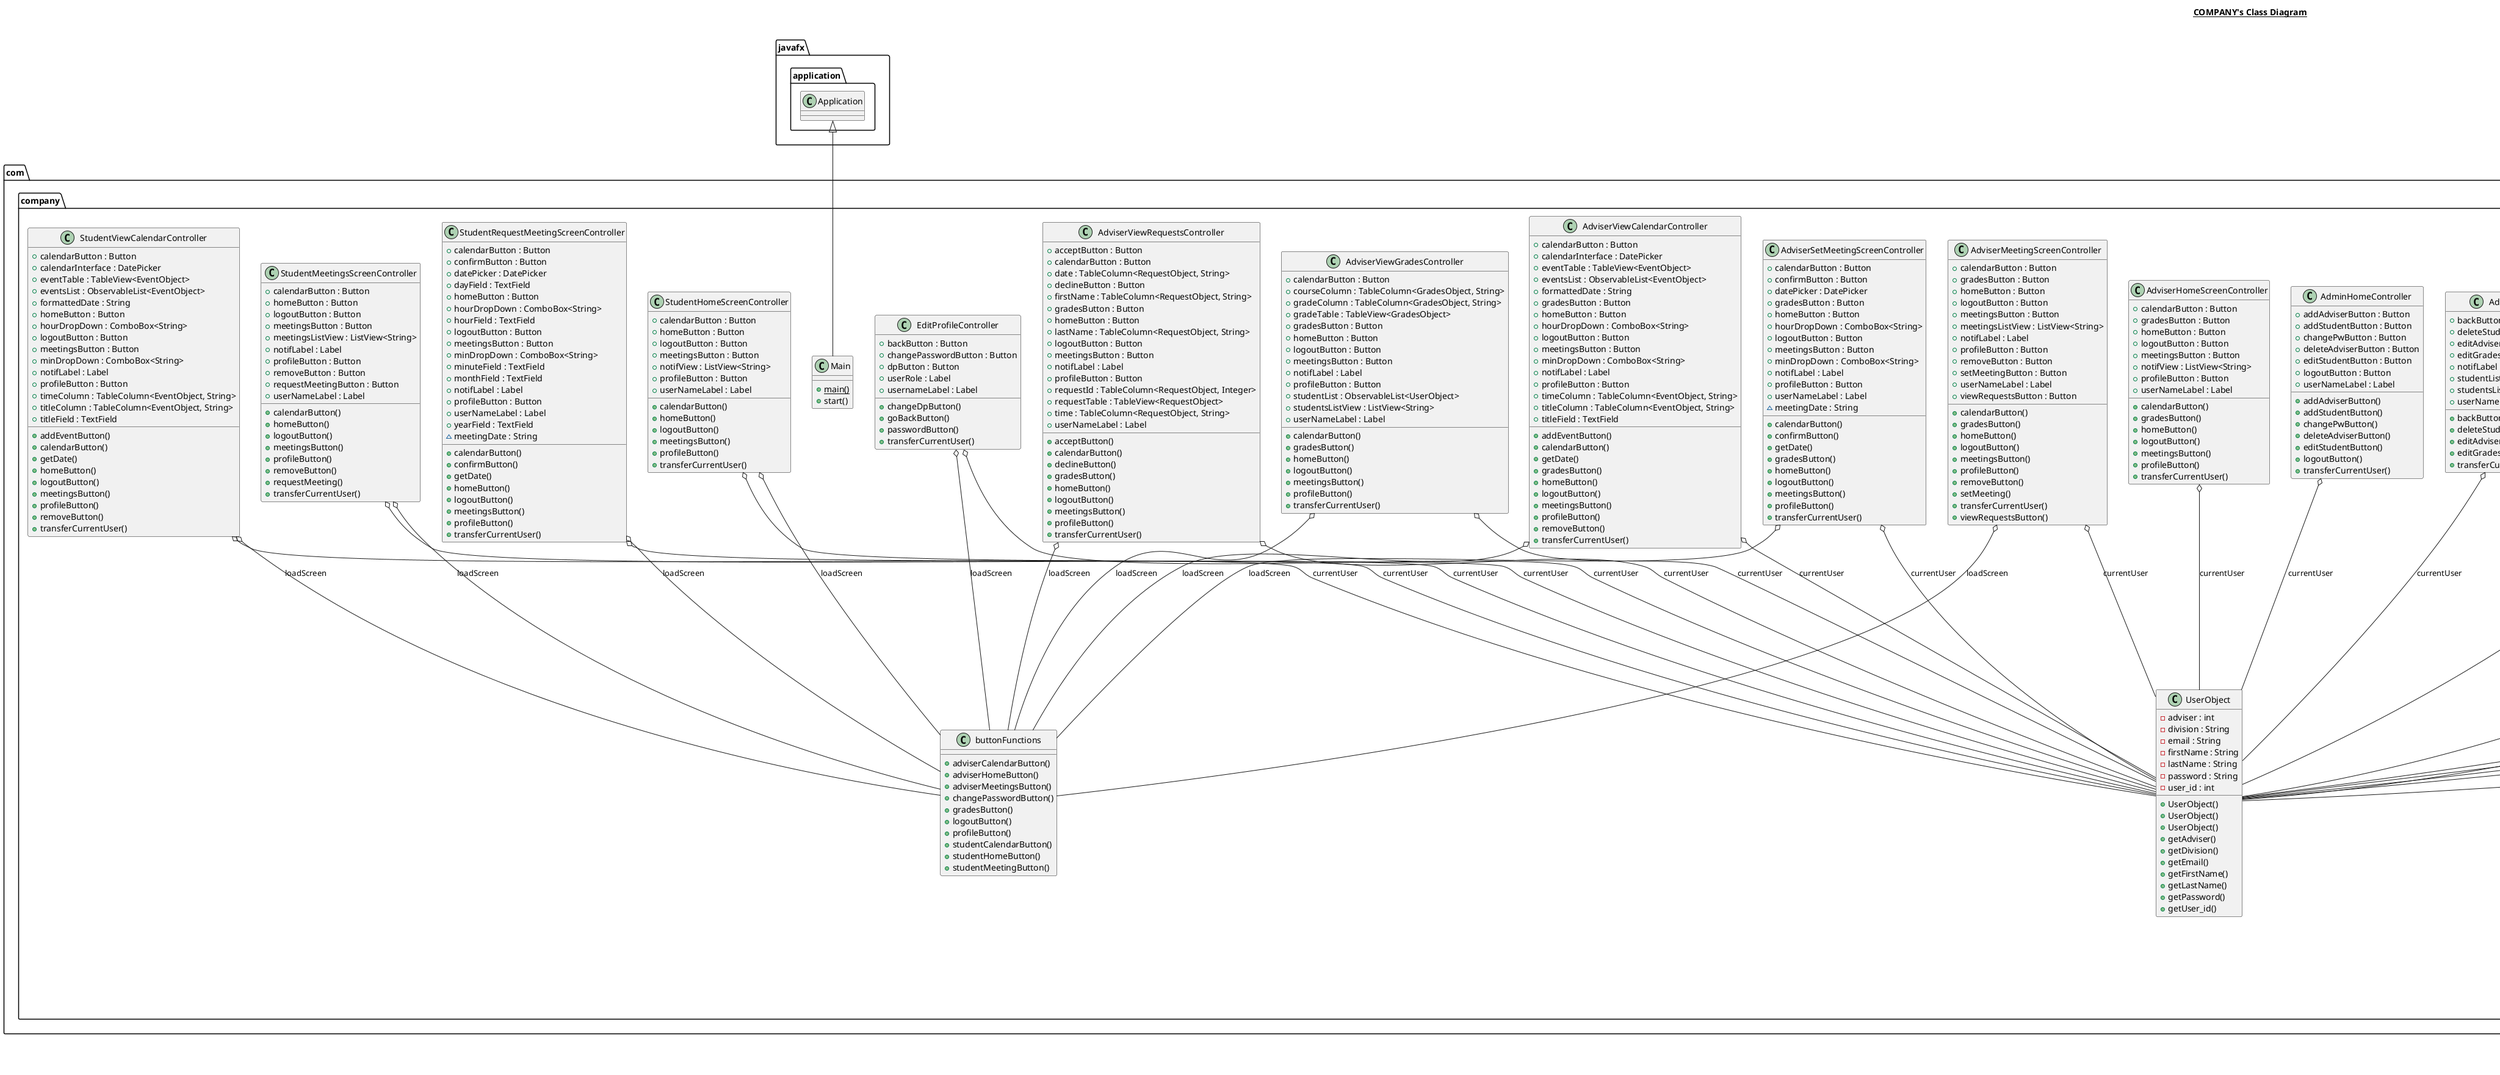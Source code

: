 @startuml

title __COMPANY's Class Diagram__\n

  namespace com.company {
    class com.company.AdminAddAdviserController {
        + addButton : Button
        + backButton : Button
        + emailField : TextField
        + firstNameField : TextField
        + lastNameField : TextField
        + logoutButton : Button
        + notifLabel : Label
        + userNameLabel : Label
        + addButton()
        + backButton()
        + transferCurrentUser()
    }
  }
  

  namespace com.company {
    class com.company.AdminAddGradesController {
        + addGradeButton : Button
        + backButton : Button
        + courseCodeField : TextField
        + courseColumn : TableColumn<GradesObject, String>
        + gradeColumn : TableColumn<GradesObject, String>
        + gradeDropDown : ComboBox<String>
        + gradeTable : TableView<GradesObject>
        + gradesList : ObservableList<GradesObject>
        + logoutButton : Button
        + newUserId : int
        + notifLabel : Label
        + removeButton : Button
        + userNameLabel : Label
        + addGradeButton()
        + backButton()
        + removeButton()
        + transferCurrentUser()
    }
  }
  

  namespace com.company {
    class com.company.AdminAddStudentController {
        + addButton : Button
        + adviserDropDown : ComboBox<String>
        + backButton : Button
        + emailField : TextField
        + firstNameField : TextField
        + lastNameField : TextField
        + logoutButton : Button
        + notifLabel : Label
        + userNameLabel : Label
        ~ adviserList : ObservableList<UserObject>
        + addButton()
        + backButton()
        + transferCurrentUser()
    }
  }
  

  namespace com.company {
    class com.company.AdminDeleteAdviserController {
        + adviserList : ObservableList<UserObject>
        + adviserListView : ListView<String>
        + backButton : Button
        + deleteAdviserButton : Button
        + editAdviserButton : Button
        + editGradesButton : Button
        + notifLabel : Label
        + replaceDropDown : ComboBox<String>
        + replacementAdvisers : ObservableList<UserObject>
        + userNameLabel : Label
        + backButton()
        + deleteAdviserButton()
        + transferCurrentUser()
    }
  }
  

  namespace com.company {
    class com.company.AdminEditAdviserController {
        + addButton : Button
        + adviserDropDown : ComboBox<String>
        + adviserNameLabel : Label
        + adviser_id : int
        + backButton : Button
        + confirmButton : Button
        + emailField : TextField
        + firstName : String
        + firstNameField : TextField
        + lastName : String
        + lastNameField : TextField
        + logoutButton : Button
        + notifLabel : Label
        + studentNameLabel : Label
        + user_id : int
        ~ adviserList : ObservableList<UserObject>
        + backButton()
        + confirmButton()
        + transferCurrentUser()
    }
  }
  

  namespace com.company {
    class com.company.AdminEditGradesController {
        + addGradeButton : Button
        + backButton : Button
        + courseCodeField : TextField
        + courseColumn : TableColumn<GradesObject, String>
        + gradeColumn : TableColumn<GradesObject, String>
        + gradeDropDown : ComboBox<String>
        + gradeTable : TableView<GradesObject>
        + gradesList : ObservableList<GradesObject>
        + logoutButton : Button
        + notifLabel : Label
        + removeButton : Button
        + studentNameLabel : Label
        + userId : int
        + addGradeButton()
        + backButton()
        + removeButton()
        + transferCurrentUser()
    }
  }
  

  namespace com.company {
    class com.company.AdminEditStudentController {
        + backButton : Button
        + deleteStudentButton : Button
        + editAdviserButton : Button
        + editGradesButton : Button
        + notifLabel : Label
        + studentList : ObservableList<UserObject>
        + studentsListView : ListView<String>
        + userNameLabel : Label
        + backButton()
        + deleteStudentButton()
        + editAdviserButton()
        + editGradesButton()
        + transferCurrentUser()
    }
  }
  

  namespace com.company {
    class com.company.AdminHomeController {
        + addAdviserButton : Button
        + addStudentButton : Button
        + changePwButton : Button
        + deleteAdviserButton : Button
        + editStudentButton : Button
        + logoutButton : Button
        + userNameLabel : Label
        + addAdviserButton()
        + addStudentButton()
        + changePwButton()
        + deleteAdviserButton()
        + editStudentButton()
        + logoutButton()
        + transferCurrentUser()
    }
  }
  

  namespace com.company {
    class com.company.AdviserHomeScreenController {
        + calendarButton : Button
        + gradesButton : Button
        + homeButton : Button
        + logoutButton : Button
        + meetingsButton : Button
        + notifView : ListView<String>
        + profileButton : Button
        + userNameLabel : Label
        + calendarButton()
        + gradesButton()
        + homeButton()
        + logoutButton()
        + meetingsButton()
        + profileButton()
        + transferCurrentUser()
    }
  }
  

  namespace com.company {
    class com.company.AdviserMeetingScreenController {
        + calendarButton : Button
        + gradesButton : Button
        + homeButton : Button
        + logoutButton : Button
        + meetingsButton : Button
        + meetingsListView : ListView<String>
        + notifLabel : Label
        + profileButton : Button
        + removeButton : Button
        + setMeetingButton : Button
        + userNameLabel : Label
        + viewRequestsButton : Button
        + calendarButton()
        + gradesButton()
        + homeButton()
        + logoutButton()
        + meetingsButton()
        + profileButton()
        + removeButton()
        + setMeeting()
        + transferCurrentUser()
        + viewRequestsButton()
    }
  }
  

  namespace com.company {
    class com.company.AdviserSetMeetingScreenController {
        + calendarButton : Button
        + confirmButton : Button
        + datePicker : DatePicker
        + gradesButton : Button
        + homeButton : Button
        + hourDropDown : ComboBox<String>
        + logoutButton : Button
        + meetingsButton : Button
        + minDropDown : ComboBox<String>
        + notifLabel : Label
        + profileButton : Button
        + userNameLabel : Label
        ~ meetingDate : String
        + calendarButton()
        + confirmButton()
        + getDate()
        + gradesButton()
        + homeButton()
        + logoutButton()
        + meetingsButton()
        + profileButton()
        + transferCurrentUser()
    }
  }
  

  namespace com.company {
    class com.company.AdviserViewCalendarController {
        + calendarButton : Button
        + calendarInterface : DatePicker
        + eventTable : TableView<EventObject>
        + eventsList : ObservableList<EventObject>
        + formattedDate : String
        + gradesButton : Button
        + homeButton : Button
        + hourDropDown : ComboBox<String>
        + logoutButton : Button
        + meetingsButton : Button
        + minDropDown : ComboBox<String>
        + notifLabel : Label
        + profileButton : Button
        + timeColumn : TableColumn<EventObject, String>
        + titleColumn : TableColumn<EventObject, String>
        + titleField : TextField
        + addEventButton()
        + calendarButton()
        + getDate()
        + gradesButton()
        + homeButton()
        + logoutButton()
        + meetingsButton()
        + profileButton()
        + removeButton()
        + transferCurrentUser()
    }
  }
  

  namespace com.company {
    class com.company.AdviserViewGradesController {
        + calendarButton : Button
        + courseColumn : TableColumn<GradesObject, String>
        + gradeColumn : TableColumn<GradesObject, String>
        + gradeTable : TableView<GradesObject>
        + gradesButton : Button
        + homeButton : Button
        + logoutButton : Button
        + meetingsButton : Button
        + notifLabel : Label
        + profileButton : Button
        + studentList : ObservableList<UserObject>
        + studentsListView : ListView<String>
        + userNameLabel : Label
        + calendarButton()
        + gradesButton()
        + homeButton()
        + logoutButton()
        + meetingsButton()
        + profileButton()
        + transferCurrentUser()
    }
  }
  

  namespace com.company {
    class com.company.AdviserViewRequestsController {
        + acceptButton : Button
        + calendarButton : Button
        + date : TableColumn<RequestObject, String>
        + declineButton : Button
        + firstName : TableColumn<RequestObject, String>
        + gradesButton : Button
        + homeButton : Button
        + lastName : TableColumn<RequestObject, String>
        + logoutButton : Button
        + meetingsButton : Button
        + notifLabel : Label
        + profileButton : Button
        + requestId : TableColumn<RequestObject, Integer>
        + requestTable : TableView<RequestObject>
        + time : TableColumn<RequestObject, String>
        + userNameLabel : Label
        + acceptButton()
        + calendarButton()
        + declineButton()
        + gradesButton()
        + homeButton()
        + logoutButton()
        + meetingsButton()
        + profileButton()
        + transferCurrentUser()
    }
  }
  

  namespace com.company {
    class com.company.ChangePasswordController {
        + backButton : Button
        + confirmPasswordFld : PasswordField
        + errorLabel : Label
        + newPasswordFld : PasswordField
        + oldPasswordFld : PasswordField
        + updatePasswordButton : Button
        + usernameLabel : Label
        + goBackButton()
        + handleUpdatePassword()
        + transferCurrentUser()
    }
  }
  

  namespace com.company {
    class com.company.Controller {
        + incorrectLabel : Label
        + loginButton : Button
        + pwField : PasswordField
        + usernameField : TextField
        + loginButton()
    }
  }
  

  namespace com.company {
    class com.company.EditProfileController {
        + backButton : Button
        + changePasswordButton : Button
        + dpButton : Button
        + userRole : Label
        + usernameLabel : Label
        + changeDpButton()
        + goBackButton()
        + passwordButton()
        + transferCurrentUser()
    }
  }
  

  namespace com.company {
    class com.company.EventObject {
        - eventTitle : String
        - event_id : int
        - time : String
        + getEventTitle()
        + getEvent_id()
        + getTime()
        + setEventTitle()
        + setTime()
        ~ EventObject()
        ~ EventObject()
    }
  }
  

  namespace com.company {
    class com.company.GradesObject {
        - course_grades : String
        - course_names : String
        + getCourse_grades()
        + getCourse_names()
        + setCourse_grades()
        + setCourse_names()
        ~ GradesObject()
    }
  }
  

  namespace com.company {
    class com.company.Main {
        {static} + main()
        + start()
    }
  }
  

  namespace com.company {
    class com.company.MySQLObject {
        + password : String
        + url : String
        + username : String
        ~ newUserId : int
        + acceptRequest()
        + addAdviser()
        + addEvent()
        + addGrades()
        + addStudent()
        + changeAdviser()
        + checkLogin()
        + checkMeetings()
        + checkRequests()
        + declineRequest()
        + deleteAdviser()
        + deleteStudent()
        + getAdviserEvents()
        + getAdviserName()
        + getAdvisers()
        + getAllStudents()
        + getCourseNamesOrGrades()
        + getPossibleAdvisers()
        + getStudentEvents()
        + getStudents()
        + removeEvent()
        + removeGrades()
        + removeMeeting()
        + removeMeetingRequest()
        + returnLastId()
        + sendRequest()
        + setMeeting()
        + studentNotifs()
        + updatePassword()
    }
  }
  

  namespace com.company {
    class com.company.RequestObject {
        - date : String
        - firstName : String
        - fromId : int
        - lastName : String
        - requestId : int
        - time : String
        - toId : int
        + RequestObject()
        + getDate()
        + getFirstName()
        + getFromId()
        + getLastName()
        + getRequestId()
        + getTime()
        + getToId()
        + setDate()
        + setFirstName()
        + setFromId()
        + setLastName()
        + setRequestId()
        + setTime()
        + setToId()
    }
  }
  

  namespace com.company {
    class com.company.StudentHomeScreenController {
        + calendarButton : Button
        + homeButton : Button
        + logoutButton : Button
        + meetingsButton : Button
        + notifView : ListView<String>
        + profileButton : Button
        + userNameLabel : Label
        + calendarButton()
        + homeButton()
        + logoutButton()
        + meetingsButton()
        + profileButton()
        + transferCurrentUser()
    }
  }
  

  namespace com.company {
    class com.company.StudentMeetingsScreenController {
        + calendarButton : Button
        + homeButton : Button
        + logoutButton : Button
        + meetingsButton : Button
        + meetingsListView : ListView<String>
        + notifLabel : Label
        + profileButton : Button
        + removeButton : Button
        + requestMeetingButton : Button
        + userNameLabel : Label
        + calendarButton()
        + homeButton()
        + logoutButton()
        + meetingsButton()
        + profileButton()
        + removeButton()
        + requestMeeting()
        + transferCurrentUser()
    }
  }
  

  namespace com.company {
    class com.company.StudentRequestMeetingScreenController {
        + calendarButton : Button
        + confirmButton : Button
        + datePicker : DatePicker
        + dayField : TextField
        + homeButton : Button
        + hourDropDown : ComboBox<String>
        + hourField : TextField
        + logoutButton : Button
        + meetingsButton : Button
        + minDropDown : ComboBox<String>
        + minuteField : TextField
        + monthField : TextField
        + notifLabel : Label
        + profileButton : Button
        + userNameLabel : Label
        + yearField : TextField
        ~ meetingDate : String
        + calendarButton()
        + confirmButton()
        + getDate()
        + homeButton()
        + logoutButton()
        + meetingsButton()
        + profileButton()
        + transferCurrentUser()
    }
  }
  

  namespace com.company {
    class com.company.StudentViewCalendarController {
        + calendarButton : Button
        + calendarInterface : DatePicker
        + eventTable : TableView<EventObject>
        + eventsList : ObservableList<EventObject>
        + formattedDate : String
        + homeButton : Button
        + hourDropDown : ComboBox<String>
        + logoutButton : Button
        + meetingsButton : Button
        + minDropDown : ComboBox<String>
        + notifLabel : Label
        + profileButton : Button
        + timeColumn : TableColumn<EventObject, String>
        + titleColumn : TableColumn<EventObject, String>
        + titleField : TextField
        + addEventButton()
        + calendarButton()
        + getDate()
        + homeButton()
        + logoutButton()
        + meetingsButton()
        + profileButton()
        + removeButton()
        + transferCurrentUser()
    }
  }
  

  namespace com.company {
    class com.company.UserObject {
        - adviser : int
        - division : String
        - email : String
        - firstName : String
        - lastName : String
        - password : String
        - user_id : int
        + UserObject()
        + UserObject()
        + UserObject()
        + getAdviser()
        + getDivision()
        + getEmail()
        + getFirstName()
        + getLastName()
        + getPassword()
        + getUser_id()
    }
  }
  

  namespace com.company {
    class com.company.buttonFunctions {
        + adviserCalendarButton()
        + adviserHomeButton()
        + adviserMeetingsButton()
        + changePasswordButton()
        + gradesButton()
        + logoutButton()
        + profileButton()
        + studentCalendarButton()
        + studentHomeButton()
        + studentMeetingButton()
    }
  }
  

  com.company.AdminAddAdviserController o-- com.company.UserObject : currentUser
  com.company.AdminAddGradesController o-- com.company.UserObject : currentUser
  com.company.AdminAddStudentController o-- com.company.UserObject : currentUser
  com.company.AdminDeleteAdviserController o-- com.company.UserObject : currentUser
  com.company.AdminEditAdviserController o-- com.company.UserObject : currentUser
  com.company.AdminEditGradesController o-- com.company.UserObject : currentUser
  com.company.AdminEditStudentController o-- com.company.UserObject : currentUser
  com.company.AdminHomeController o-- com.company.UserObject : currentUser
  com.company.AdviserHomeScreenController o-- com.company.UserObject : currentUser
  com.company.AdviserMeetingScreenController o-- com.company.UserObject : currentUser
  com.company.AdviserMeetingScreenController o-- com.company.buttonFunctions : loadScreen
  com.company.AdviserSetMeetingScreenController o-- com.company.UserObject : currentUser
  com.company.AdviserSetMeetingScreenController o-- com.company.buttonFunctions : loadScreen
  com.company.AdviserViewCalendarController o-- com.company.UserObject : currentUser
  com.company.AdviserViewCalendarController o-- com.company.buttonFunctions : loadScreen
  com.company.AdviserViewGradesController o-- com.company.UserObject : currentUser
  com.company.AdviserViewGradesController o-- com.company.buttonFunctions : loadScreen
  com.company.AdviserViewRequestsController o-- com.company.UserObject : currentUser
  com.company.AdviserViewRequestsController o-- com.company.buttonFunctions : loadScreen
  com.company.ChangePasswordController o-- com.company.UserObject : currentUser
  com.company.Controller o-- com.company.UserObject : currentUser
  com.company.EditProfileController o-- com.company.UserObject : currentUser
  com.company.EditProfileController o-- com.company.buttonFunctions : loadScreen
  com.company.Main -up-|> javafx.application.Application
  com.company.StudentHomeScreenController o-- com.company.UserObject : currentUser
  com.company.StudentHomeScreenController o-- com.company.buttonFunctions : loadScreen
  com.company.StudentMeetingsScreenController o-- com.company.UserObject : currentUser
  com.company.StudentMeetingsScreenController o-- com.company.buttonFunctions : loadScreen
  com.company.StudentRequestMeetingScreenController o-- com.company.UserObject : currentUser
  com.company.StudentRequestMeetingScreenController o-- com.company.buttonFunctions : loadScreen
  com.company.StudentViewCalendarController o-- com.company.UserObject : currentUser
  com.company.StudentViewCalendarController o-- com.company.buttonFunctions : loadScreen


right footer


PlantUML diagram generated by SketchIt! (https://bitbucket.org/pmesmeur/sketch.it)
For more information about this tool, please contact philippe.mesmeur@gmail.com
endfooter

@enduml
